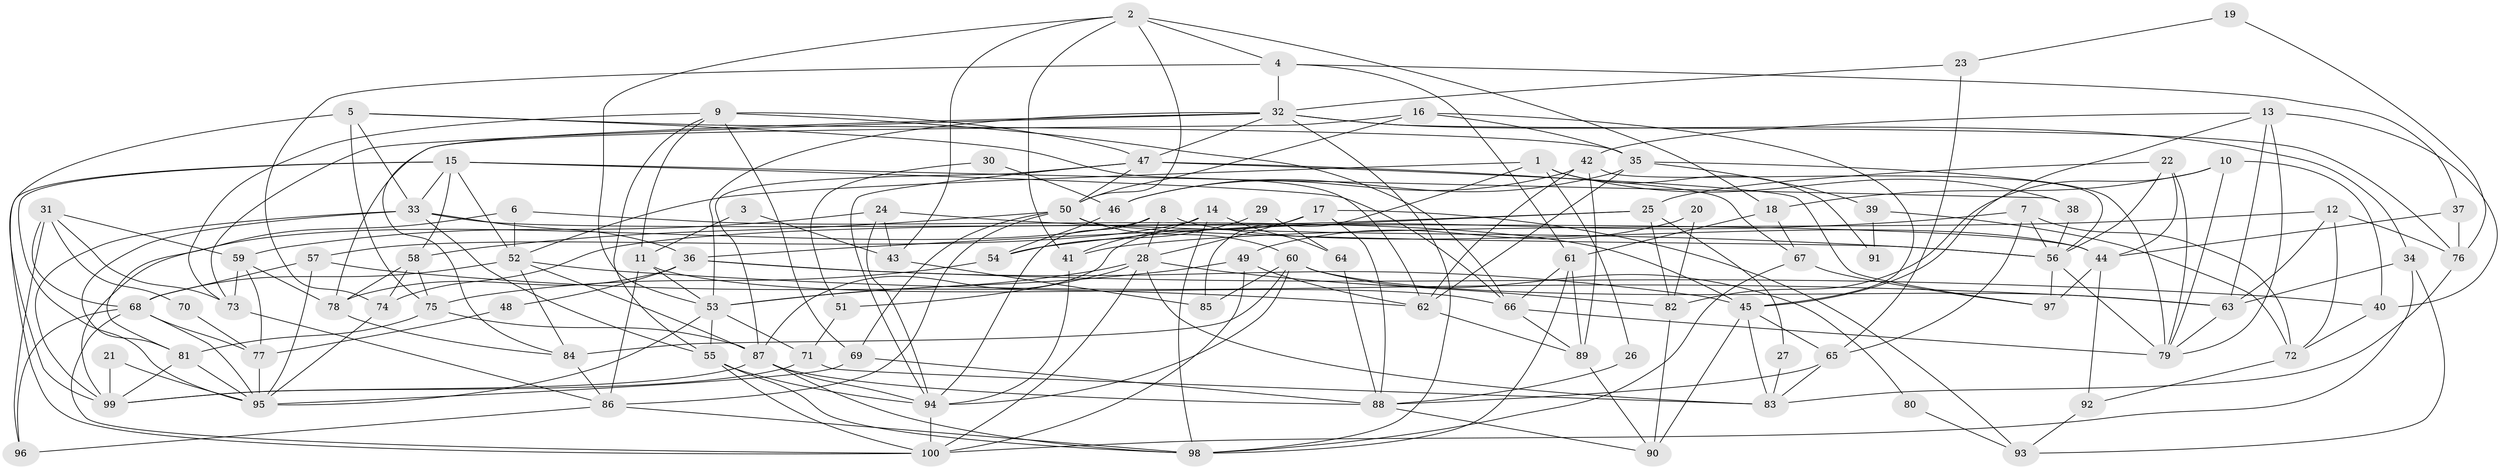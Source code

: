 // original degree distribution, {4: 0.29577464788732394, 5: 0.22535211267605634, 3: 0.2605633802816901, 6: 0.09154929577464789, 2: 0.1056338028169014, 7: 0.02112676056338028}
// Generated by graph-tools (version 1.1) at 2025/37/03/04/25 23:37:02]
// undirected, 100 vertices, 239 edges
graph export_dot {
  node [color=gray90,style=filled];
  1;
  2;
  3;
  4;
  5;
  6;
  7;
  8;
  9;
  10;
  11;
  12;
  13;
  14;
  15;
  16;
  17;
  18;
  19;
  20;
  21;
  22;
  23;
  24;
  25;
  26;
  27;
  28;
  29;
  30;
  31;
  32;
  33;
  34;
  35;
  36;
  37;
  38;
  39;
  40;
  41;
  42;
  43;
  44;
  45;
  46;
  47;
  48;
  49;
  50;
  51;
  52;
  53;
  54;
  55;
  56;
  57;
  58;
  59;
  60;
  61;
  62;
  63;
  64;
  65;
  66;
  67;
  68;
  69;
  70;
  71;
  72;
  73;
  74;
  75;
  76;
  77;
  78;
  79;
  80;
  81;
  82;
  83;
  84;
  85;
  86;
  87;
  88;
  89;
  90;
  91;
  92;
  93;
  94;
  95;
  96;
  97;
  98;
  99;
  100;
  1 -- 26 [weight=1.0];
  1 -- 38 [weight=1.0];
  1 -- 52 [weight=1.0];
  1 -- 85 [weight=1.0];
  1 -- 91 [weight=1.0];
  2 -- 4 [weight=1.0];
  2 -- 18 [weight=1.0];
  2 -- 41 [weight=1.0];
  2 -- 43 [weight=1.0];
  2 -- 50 [weight=1.0];
  2 -- 53 [weight=1.0];
  3 -- 11 [weight=1.0];
  3 -- 43 [weight=1.0];
  4 -- 32 [weight=1.0];
  4 -- 37 [weight=1.0];
  4 -- 61 [weight=1.0];
  4 -- 74 [weight=1.0];
  5 -- 33 [weight=1.0];
  5 -- 35 [weight=1.0];
  5 -- 62 [weight=1.0];
  5 -- 75 [weight=1.0];
  5 -- 99 [weight=1.0];
  6 -- 45 [weight=1.0];
  6 -- 52 [weight=1.0];
  6 -- 81 [weight=1.0];
  7 -- 54 [weight=1.0];
  7 -- 56 [weight=1.0];
  7 -- 65 [weight=1.0];
  7 -- 72 [weight=1.0];
  8 -- 28 [weight=1.0];
  8 -- 44 [weight=1.0];
  8 -- 94 [weight=1.0];
  8 -- 99 [weight=1.0];
  9 -- 11 [weight=1.0];
  9 -- 47 [weight=1.0];
  9 -- 55 [weight=1.0];
  9 -- 66 [weight=1.0];
  9 -- 69 [weight=1.0];
  9 -- 73 [weight=1.0];
  10 -- 18 [weight=1.0];
  10 -- 40 [weight=1.0];
  10 -- 79 [weight=1.0];
  10 -- 82 [weight=1.0];
  11 -- 53 [weight=1.0];
  11 -- 66 [weight=1.0];
  11 -- 86 [weight=1.0];
  12 -- 41 [weight=1.0];
  12 -- 63 [weight=1.0];
  12 -- 72 [weight=1.0];
  12 -- 76 [weight=1.0];
  13 -- 40 [weight=1.0];
  13 -- 42 [weight=1.0];
  13 -- 45 [weight=1.0];
  13 -- 63 [weight=1.0];
  13 -- 79 [weight=1.0];
  14 -- 41 [weight=1.0];
  14 -- 57 [weight=1.0];
  14 -- 64 [weight=1.0];
  14 -- 98 [weight=1.0];
  15 -- 33 [weight=1.0];
  15 -- 38 [weight=1.0];
  15 -- 52 [weight=1.0];
  15 -- 58 [weight=1.0];
  15 -- 66 [weight=1.0];
  15 -- 95 [weight=1.0];
  15 -- 100 [weight=1.0];
  16 -- 35 [weight=1.0];
  16 -- 45 [weight=1.0];
  16 -- 50 [weight=1.0];
  16 -- 78 [weight=1.0];
  17 -- 28 [weight=1.0];
  17 -- 87 [weight=1.0];
  17 -- 88 [weight=1.0];
  17 -- 93 [weight=1.0];
  18 -- 61 [weight=1.0];
  18 -- 67 [weight=1.0];
  19 -- 23 [weight=1.0];
  19 -- 76 [weight=1.0];
  20 -- 49 [weight=1.0];
  20 -- 82 [weight=1.0];
  21 -- 95 [weight=1.0];
  21 -- 99 [weight=1.0];
  22 -- 25 [weight=1.0];
  22 -- 44 [weight=1.0];
  22 -- 56 [weight=1.0];
  22 -- 79 [weight=1.0];
  23 -- 32 [weight=1.0];
  23 -- 65 [weight=1.0];
  24 -- 43 [weight=1.0];
  24 -- 56 [weight=1.0];
  24 -- 59 [weight=1.0];
  24 -- 94 [weight=1.0];
  25 -- 27 [weight=1.0];
  25 -- 36 [weight=1.0];
  25 -- 74 [weight=1.0];
  25 -- 82 [weight=1.0];
  26 -- 88 [weight=1.0];
  27 -- 83 [weight=1.0];
  28 -- 51 [weight=1.0];
  28 -- 53 [weight=1.0];
  28 -- 82 [weight=1.0];
  28 -- 83 [weight=1.0];
  28 -- 100 [weight=1.0];
  29 -- 54 [weight=1.0];
  29 -- 64 [weight=1.0];
  30 -- 46 [weight=1.0];
  30 -- 51 [weight=1.0];
  31 -- 59 [weight=1.0];
  31 -- 68 [weight=1.0];
  31 -- 70 [weight=1.0];
  31 -- 73 [weight=1.0];
  31 -- 96 [weight=1.0];
  32 -- 34 [weight=1.0];
  32 -- 47 [weight=1.0];
  32 -- 53 [weight=1.0];
  32 -- 73 [weight=1.0];
  32 -- 76 [weight=1.0];
  32 -- 84 [weight=1.0];
  32 -- 98 [weight=1.0];
  33 -- 36 [weight=1.0];
  33 -- 44 [weight=1.0];
  33 -- 55 [weight=1.0];
  33 -- 81 [weight=2.0];
  33 -- 99 [weight=1.0];
  34 -- 63 [weight=1.0];
  34 -- 93 [weight=1.0];
  34 -- 100 [weight=1.0];
  35 -- 39 [weight=1.0];
  35 -- 46 [weight=1.0];
  35 -- 62 [weight=1.0];
  35 -- 79 [weight=1.0];
  36 -- 40 [weight=1.0];
  36 -- 45 [weight=1.0];
  36 -- 48 [weight=1.0];
  36 -- 78 [weight=1.0];
  37 -- 44 [weight=1.0];
  37 -- 76 [weight=1.0];
  38 -- 56 [weight=1.0];
  39 -- 72 [weight=1.0];
  39 -- 91 [weight=1.0];
  40 -- 72 [weight=1.0];
  41 -- 94 [weight=1.0];
  42 -- 46 [weight=1.0];
  42 -- 56 [weight=1.0];
  42 -- 62 [weight=1.0];
  42 -- 89 [weight=1.0];
  43 -- 85 [weight=1.0];
  44 -- 92 [weight=1.0];
  44 -- 97 [weight=1.0];
  45 -- 65 [weight=1.0];
  45 -- 83 [weight=1.0];
  45 -- 90 [weight=1.0];
  46 -- 54 [weight=1.0];
  47 -- 50 [weight=1.0];
  47 -- 67 [weight=1.0];
  47 -- 87 [weight=1.0];
  47 -- 94 [weight=1.0];
  47 -- 97 [weight=1.0];
  48 -- 77 [weight=1.0];
  49 -- 53 [weight=1.0];
  49 -- 62 [weight=1.0];
  49 -- 100 [weight=1.0];
  50 -- 56 [weight=1.0];
  50 -- 58 [weight=1.0];
  50 -- 60 [weight=1.0];
  50 -- 69 [weight=1.0];
  50 -- 86 [weight=1.0];
  51 -- 71 [weight=1.0];
  52 -- 63 [weight=1.0];
  52 -- 68 [weight=1.0];
  52 -- 84 [weight=1.0];
  52 -- 87 [weight=1.0];
  53 -- 55 [weight=1.0];
  53 -- 71 [weight=1.0];
  53 -- 95 [weight=1.0];
  54 -- 75 [weight=1.0];
  55 -- 94 [weight=1.0];
  55 -- 98 [weight=1.0];
  55 -- 100 [weight=1.0];
  56 -- 79 [weight=1.0];
  56 -- 97 [weight=1.0];
  57 -- 62 [weight=1.0];
  57 -- 68 [weight=1.0];
  57 -- 95 [weight=1.0];
  58 -- 74 [weight=1.0];
  58 -- 75 [weight=1.0];
  58 -- 78 [weight=1.0];
  59 -- 73 [weight=1.0];
  59 -- 77 [weight=1.0];
  59 -- 78 [weight=1.0];
  60 -- 63 [weight=1.0];
  60 -- 80 [weight=1.0];
  60 -- 84 [weight=1.0];
  60 -- 85 [weight=1.0];
  60 -- 94 [weight=1.0];
  61 -- 66 [weight=1.0];
  61 -- 89 [weight=1.0];
  61 -- 98 [weight=1.0];
  62 -- 89 [weight=1.0];
  63 -- 79 [weight=1.0];
  64 -- 88 [weight=1.0];
  65 -- 83 [weight=1.0];
  65 -- 88 [weight=1.0];
  66 -- 79 [weight=1.0];
  66 -- 89 [weight=1.0];
  67 -- 97 [weight=1.0];
  67 -- 98 [weight=1.0];
  68 -- 77 [weight=1.0];
  68 -- 95 [weight=1.0];
  68 -- 96 [weight=1.0];
  68 -- 100 [weight=1.0];
  69 -- 88 [weight=1.0];
  69 -- 95 [weight=1.0];
  70 -- 77 [weight=1.0];
  71 -- 83 [weight=1.0];
  71 -- 99 [weight=1.0];
  72 -- 92 [weight=1.0];
  73 -- 86 [weight=1.0];
  74 -- 95 [weight=1.0];
  75 -- 81 [weight=1.0];
  75 -- 87 [weight=1.0];
  76 -- 83 [weight=1.0];
  77 -- 95 [weight=1.0];
  78 -- 84 [weight=1.0];
  80 -- 93 [weight=1.0];
  81 -- 95 [weight=1.0];
  81 -- 99 [weight=1.0];
  82 -- 90 [weight=1.0];
  84 -- 86 [weight=1.0];
  86 -- 96 [weight=1.0];
  86 -- 98 [weight=1.0];
  87 -- 88 [weight=1.0];
  87 -- 94 [weight=1.0];
  87 -- 98 [weight=1.0];
  87 -- 99 [weight=1.0];
  88 -- 90 [weight=1.0];
  89 -- 90 [weight=1.0];
  92 -- 93 [weight=1.0];
  94 -- 100 [weight=1.0];
}
